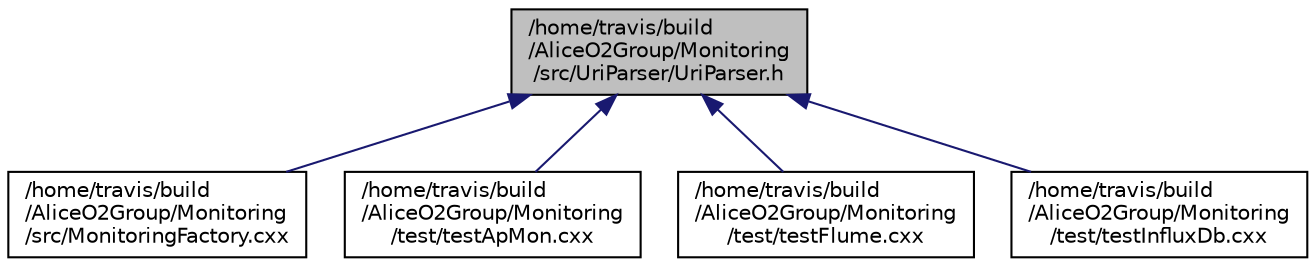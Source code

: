 digraph "/home/travis/build/AliceO2Group/Monitoring/src/UriParser/UriParser.h"
{
 // INTERACTIVE_SVG=YES
  bgcolor="transparent";
  edge [fontname="Helvetica",fontsize="10",labelfontname="Helvetica",labelfontsize="10"];
  node [fontname="Helvetica",fontsize="10",shape=record];
  Node1 [label="/home/travis/build\l/AliceO2Group/Monitoring\l/src/UriParser/UriParser.h",height=0.2,width=0.4,color="black", fillcolor="grey75", style="filled" fontcolor="black"];
  Node1 -> Node2 [dir="back",color="midnightblue",fontsize="10",style="solid",fontname="Helvetica"];
  Node2 [label="/home/travis/build\l/AliceO2Group/Monitoring\l/src/MonitoringFactory.cxx",height=0.2,width=0.4,color="black",URL="$d6/d98/MonitoringFactory_8cxx.html"];
  Node1 -> Node3 [dir="back",color="midnightblue",fontsize="10",style="solid",fontname="Helvetica"];
  Node3 [label="/home/travis/build\l/AliceO2Group/Monitoring\l/test/testApMon.cxx",height=0.2,width=0.4,color="black",URL="$d2/d31/testApMon_8cxx.html"];
  Node1 -> Node4 [dir="back",color="midnightblue",fontsize="10",style="solid",fontname="Helvetica"];
  Node4 [label="/home/travis/build\l/AliceO2Group/Monitoring\l/test/testFlume.cxx",height=0.2,width=0.4,color="black",URL="$dd/d7a/testFlume_8cxx.html"];
  Node1 -> Node5 [dir="back",color="midnightblue",fontsize="10",style="solid",fontname="Helvetica"];
  Node5 [label="/home/travis/build\l/AliceO2Group/Monitoring\l/test/testInfluxDb.cxx",height=0.2,width=0.4,color="black",URL="$de/df5/testInfluxDb_8cxx.html"];
}

